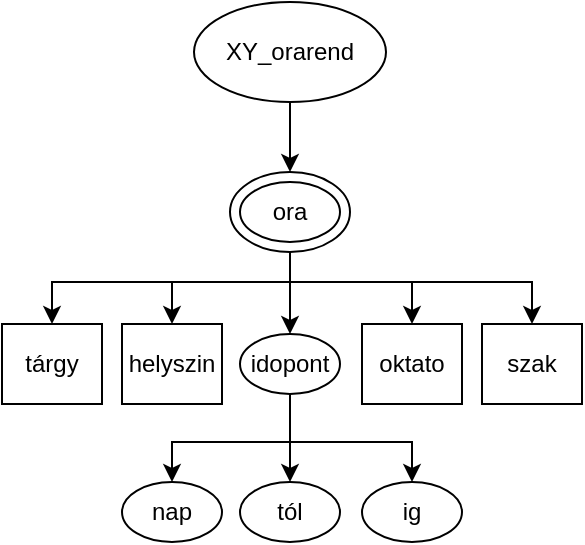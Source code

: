 <mxfile version="28.2.3">
  <diagram name="1 oldal" id="WHaW6EbZxiReuUSH6q5l">
    <mxGraphModel dx="978" dy="542" grid="1" gridSize="10" guides="1" tooltips="1" connect="1" arrows="1" fold="1" page="1" pageScale="1" pageWidth="827" pageHeight="1169" math="0" shadow="0">
      <root>
        <mxCell id="0" />
        <mxCell id="1" parent="0" />
        <mxCell id="aQVWFm8Lheq-TPfID-P6-27" style="edgeStyle=orthogonalEdgeStyle;rounded=0;orthogonalLoop=1;jettySize=auto;html=1;exitX=0.5;exitY=1;exitDx=0;exitDy=0;entryX=0.5;entryY=1;entryDx=0;entryDy=0;" edge="1" parent="1" source="aQVWFm8Lheq-TPfID-P6-3" target="aQVWFm8Lheq-TPfID-P6-26">
          <mxGeometry relative="1" as="geometry" />
        </mxCell>
        <mxCell id="aQVWFm8Lheq-TPfID-P6-3" value="XY_orarend" style="ellipse;whiteSpace=wrap;html=1;" vertex="1" parent="1">
          <mxGeometry x="366" y="10" width="96" height="50" as="geometry" />
        </mxCell>
        <mxCell id="aQVWFm8Lheq-TPfID-P6-4" value="ora" style="ellipse;whiteSpace=wrap;html=1;" vertex="1" parent="1">
          <mxGeometry x="389" y="100" width="50" height="30" as="geometry" />
        </mxCell>
        <mxCell id="aQVWFm8Lheq-TPfID-P6-6" value="tárgy" style="rounded=0;whiteSpace=wrap;html=1;" vertex="1" parent="1">
          <mxGeometry x="270" y="171" width="50" height="40" as="geometry" />
        </mxCell>
        <mxCell id="aQVWFm8Lheq-TPfID-P6-15" style="edgeStyle=orthogonalEdgeStyle;rounded=0;orthogonalLoop=1;jettySize=auto;html=1;exitX=0.5;exitY=1;exitDx=0;exitDy=0;entryX=0.5;entryY=0;entryDx=0;entryDy=0;" edge="1" parent="1" source="aQVWFm8Lheq-TPfID-P6-7" target="aQVWFm8Lheq-TPfID-P6-8">
          <mxGeometry relative="1" as="geometry">
            <Array as="points">
              <mxPoint x="414" y="230" />
              <mxPoint x="355" y="230" />
            </Array>
          </mxGeometry>
        </mxCell>
        <mxCell id="aQVWFm8Lheq-TPfID-P6-16" style="edgeStyle=orthogonalEdgeStyle;rounded=0;orthogonalLoop=1;jettySize=auto;html=1;exitX=0.5;exitY=1;exitDx=0;exitDy=0;entryX=0.5;entryY=0;entryDx=0;entryDy=0;" edge="1" parent="1" source="aQVWFm8Lheq-TPfID-P6-7" target="aQVWFm8Lheq-TPfID-P6-9">
          <mxGeometry relative="1" as="geometry" />
        </mxCell>
        <mxCell id="aQVWFm8Lheq-TPfID-P6-17" style="edgeStyle=orthogonalEdgeStyle;rounded=0;orthogonalLoop=1;jettySize=auto;html=1;exitX=0.5;exitY=1;exitDx=0;exitDy=0;entryX=0.5;entryY=0;entryDx=0;entryDy=0;" edge="1" parent="1" source="aQVWFm8Lheq-TPfID-P6-7" target="aQVWFm8Lheq-TPfID-P6-10">
          <mxGeometry relative="1" as="geometry">
            <Array as="points">
              <mxPoint x="414" y="230" />
              <mxPoint x="475" y="230" />
            </Array>
          </mxGeometry>
        </mxCell>
        <mxCell id="aQVWFm8Lheq-TPfID-P6-7" value="idopont" style="ellipse;whiteSpace=wrap;html=1;" vertex="1" parent="1">
          <mxGeometry x="389" y="176" width="50" height="30" as="geometry" />
        </mxCell>
        <mxCell id="aQVWFm8Lheq-TPfID-P6-8" value="nap" style="ellipse;whiteSpace=wrap;html=1;" vertex="1" parent="1">
          <mxGeometry x="330" y="250" width="50" height="30" as="geometry" />
        </mxCell>
        <mxCell id="aQVWFm8Lheq-TPfID-P6-9" value="tól" style="ellipse;whiteSpace=wrap;html=1;" vertex="1" parent="1">
          <mxGeometry x="389" y="250" width="50" height="30" as="geometry" />
        </mxCell>
        <mxCell id="aQVWFm8Lheq-TPfID-P6-10" value="ig" style="ellipse;whiteSpace=wrap;html=1;" vertex="1" parent="1">
          <mxGeometry x="450" y="250" width="50" height="30" as="geometry" />
        </mxCell>
        <mxCell id="aQVWFm8Lheq-TPfID-P6-11" value="helyszin" style="rounded=0;whiteSpace=wrap;html=1;" vertex="1" parent="1">
          <mxGeometry x="330" y="171" width="50" height="40" as="geometry" />
        </mxCell>
        <mxCell id="aQVWFm8Lheq-TPfID-P6-13" value="oktato" style="rounded=0;whiteSpace=wrap;html=1;" vertex="1" parent="1">
          <mxGeometry x="450" y="171" width="50" height="40" as="geometry" />
        </mxCell>
        <mxCell id="aQVWFm8Lheq-TPfID-P6-14" value="szak" style="rounded=0;whiteSpace=wrap;html=1;" vertex="1" parent="1">
          <mxGeometry x="510" y="171" width="50" height="40" as="geometry" />
        </mxCell>
        <mxCell id="aQVWFm8Lheq-TPfID-P6-30" style="edgeStyle=orthogonalEdgeStyle;rounded=0;orthogonalLoop=1;jettySize=auto;html=1;exitX=0.5;exitY=0;exitDx=0;exitDy=0;entryX=0.5;entryY=0;entryDx=0;entryDy=0;" edge="1" parent="1" source="aQVWFm8Lheq-TPfID-P6-26" target="aQVWFm8Lheq-TPfID-P6-7">
          <mxGeometry relative="1" as="geometry" />
        </mxCell>
        <mxCell id="aQVWFm8Lheq-TPfID-P6-31" style="edgeStyle=orthogonalEdgeStyle;rounded=0;orthogonalLoop=1;jettySize=auto;html=1;exitX=0.5;exitY=0;exitDx=0;exitDy=0;" edge="1" parent="1" source="aQVWFm8Lheq-TPfID-P6-26" target="aQVWFm8Lheq-TPfID-P6-13">
          <mxGeometry relative="1" as="geometry">
            <Array as="points">
              <mxPoint x="414" y="150" />
              <mxPoint x="475" y="150" />
            </Array>
          </mxGeometry>
        </mxCell>
        <mxCell id="aQVWFm8Lheq-TPfID-P6-32" style="edgeStyle=orthogonalEdgeStyle;rounded=0;orthogonalLoop=1;jettySize=auto;html=1;exitX=0.5;exitY=0;exitDx=0;exitDy=0;entryX=0.5;entryY=0;entryDx=0;entryDy=0;" edge="1" parent="1" source="aQVWFm8Lheq-TPfID-P6-26" target="aQVWFm8Lheq-TPfID-P6-14">
          <mxGeometry relative="1" as="geometry">
            <Array as="points">
              <mxPoint x="414" y="150" />
              <mxPoint x="535" y="150" />
            </Array>
          </mxGeometry>
        </mxCell>
        <mxCell id="aQVWFm8Lheq-TPfID-P6-34" style="edgeStyle=orthogonalEdgeStyle;rounded=0;orthogonalLoop=1;jettySize=auto;html=1;exitX=0.5;exitY=0;exitDx=0;exitDy=0;entryX=0.5;entryY=0;entryDx=0;entryDy=0;" edge="1" parent="1" source="aQVWFm8Lheq-TPfID-P6-26" target="aQVWFm8Lheq-TPfID-P6-11">
          <mxGeometry relative="1" as="geometry">
            <Array as="points">
              <mxPoint x="414" y="150" />
              <mxPoint x="355" y="150" />
            </Array>
          </mxGeometry>
        </mxCell>
        <mxCell id="aQVWFm8Lheq-TPfID-P6-35" style="edgeStyle=orthogonalEdgeStyle;rounded=0;orthogonalLoop=1;jettySize=auto;html=1;exitX=0.5;exitY=0;exitDx=0;exitDy=0;entryX=0.5;entryY=0;entryDx=0;entryDy=0;" edge="1" parent="1" source="aQVWFm8Lheq-TPfID-P6-26" target="aQVWFm8Lheq-TPfID-P6-6">
          <mxGeometry relative="1" as="geometry">
            <Array as="points">
              <mxPoint x="414" y="150" />
              <mxPoint x="295" y="150" />
            </Array>
          </mxGeometry>
        </mxCell>
        <mxCell id="aQVWFm8Lheq-TPfID-P6-26" value="" style="ellipse;whiteSpace=wrap;html=1;fillColor=none;direction=west;" vertex="1" parent="1">
          <mxGeometry x="384" y="95" width="60" height="40" as="geometry" />
        </mxCell>
      </root>
    </mxGraphModel>
  </diagram>
</mxfile>
